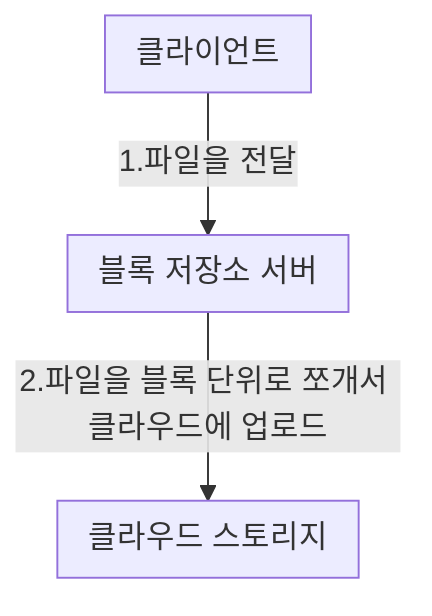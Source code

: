 flowchart TB
    subgraph Client [클라이언트]
    end

    subgraph BlockStorageServer [블록 저장소 서버]
    end

    subgraph AmazonS3[클라우드 스토리지]
    end

    Client-->|1.파일을 전달|BlockStorageServer
    BlockStorageServer-->|2.파일을 블록 단위로 쪼개서 클라우드에 업로드|AmazonS3